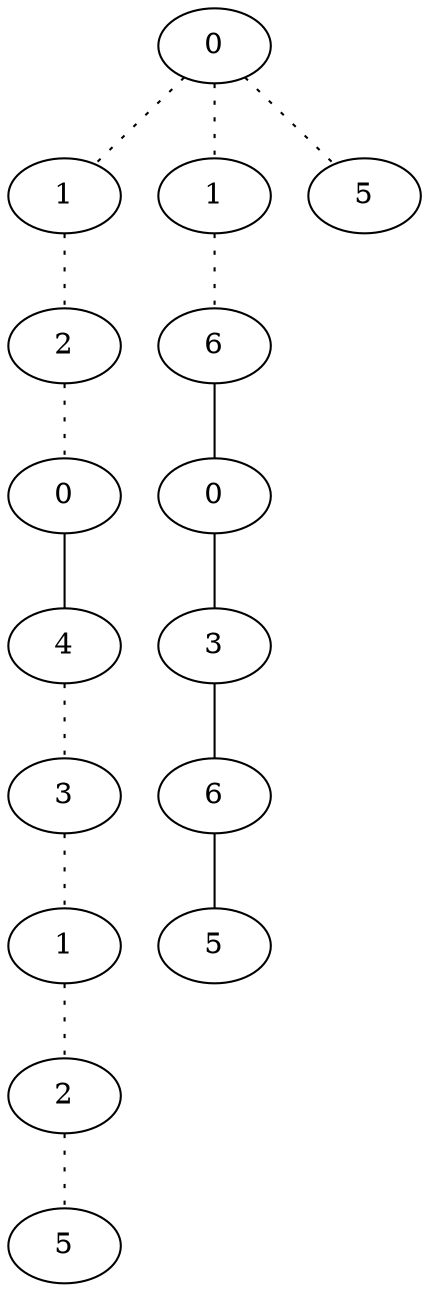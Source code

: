 graph {
a0[label=0];
a1[label=1];
a2[label=2];
a3[label=0];
a4[label=4];
a5[label=3];
a6[label=1];
a7[label=2];
a8[label=5];
a9[label=1];
a10[label=6];
a11[label=0];
a12[label=3];
a13[label=6];
a14[label=5];
a15[label=5];
a0 -- a1 [style=dotted];
a0 -- a9 [style=dotted];
a0 -- a15 [style=dotted];
a1 -- a2 [style=dotted];
a2 -- a3 [style=dotted];
a3 -- a4;
a4 -- a5 [style=dotted];
a5 -- a6 [style=dotted];
a6 -- a7 [style=dotted];
a7 -- a8 [style=dotted];
a9 -- a10 [style=dotted];
a10 -- a11;
a11 -- a12;
a12 -- a13;
a13 -- a14;
}
